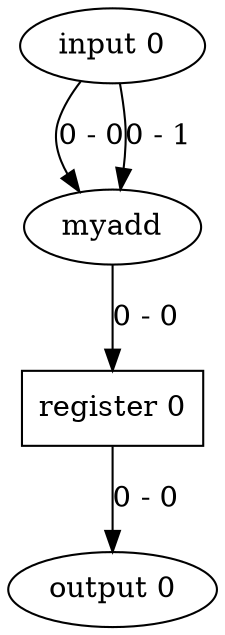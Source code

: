 digraph {
0 [label="input 0"];
1 [label="output 0"];
2 [label="register 0", shape="rectangle"];
myadd -> 2 [label="0 - 0"];
2 -> 1 [label="0 - 0"];
0 -> myadd [label="0 - 0"];
0 -> myadd [label="0 - 1"];
}
